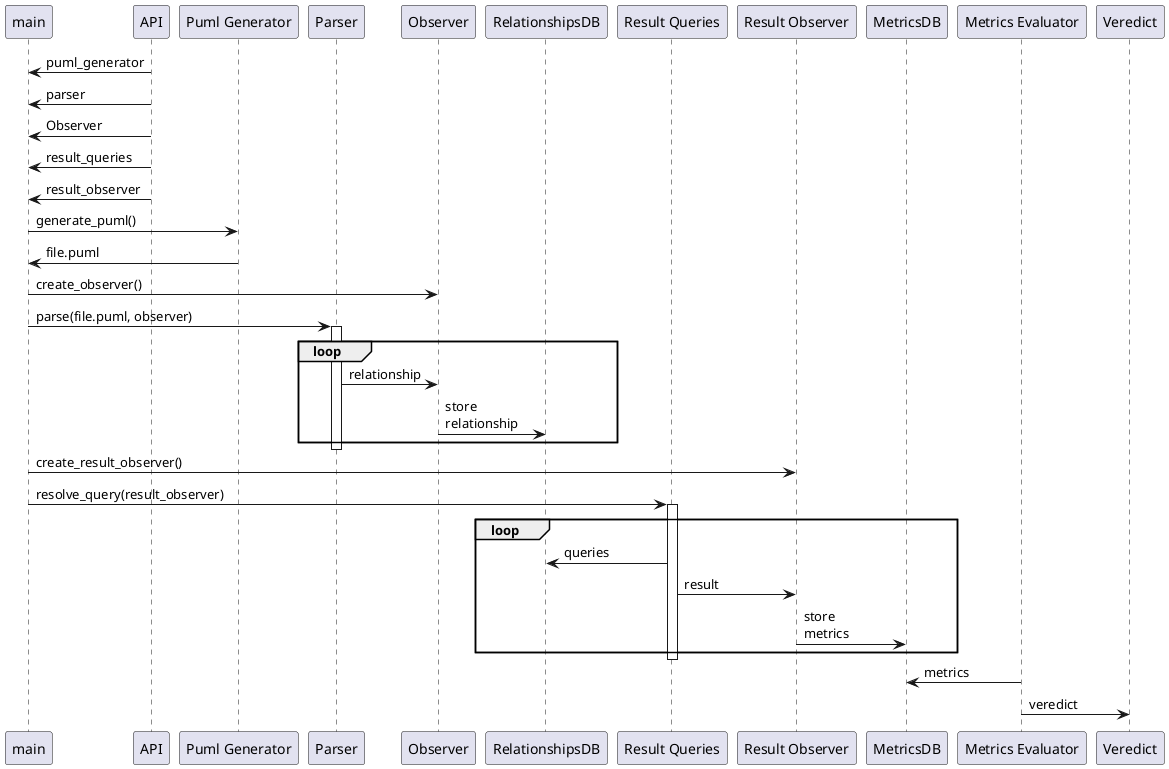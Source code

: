 @startuml
participant main
participant "API" as API
participant "Puml Generator" as PumlGenerator
participant "Parser" as Parser
participant "Observer" as Observer
participant "RelationshipsDB" as relationshipsDB
participant "Result Queries" as ResultQueries
participant "Result Observer" as ResultObserver
participant "MetricsDB" as metricsDB
participant "Metrics Evaluator" as MetricsEvaluator
participant "Veredict" as Veredict

API -> main: puml_generator

API -> main: parser

API -> main: Observer

API -> main: result_queries

API -> main: result_observer

main -> PumlGenerator: generate_puml()

PumlGenerator -> main: file.puml

main -> Observer: create_observer()

main -> Parser: parse(file.puml, observer)

activate Parser

loop
    Parser -> Observer: relationship
    Observer -> relationshipsDB: store\nrelationship
end
deactivate Parser

main -> ResultObserver: create_result_observer()
main -> ResultQueries: resolve_query(result_observer)

activate ResultQueries

loop
    ResultQueries -> relationshipsDB: queries
    ResultQueries -> ResultObserver: result
    ResultObserver -> metricsDB: store\nmetrics
end
deactivate ResultQueries

MetricsEvaluator -> metricsDB: metrics
MetricsEvaluator -> Veredict: veredict

@enduml

